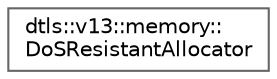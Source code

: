 digraph "Graphical Class Hierarchy"
{
 // LATEX_PDF_SIZE
  bgcolor="transparent";
  edge [fontname=Helvetica,fontsize=10,labelfontname=Helvetica,labelfontsize=10];
  node [fontname=Helvetica,fontsize=10,shape=box,height=0.2,width=0.4];
  rankdir="LR";
  Node0 [id="Node000000",label="dtls::v13::memory::\lDoSResistantAllocator",height=0.2,width=0.4,color="grey40", fillcolor="white", style="filled",URL="$classdtls_1_1v13_1_1memory_1_1DoSResistantAllocator.html",tooltip=" "];
}
